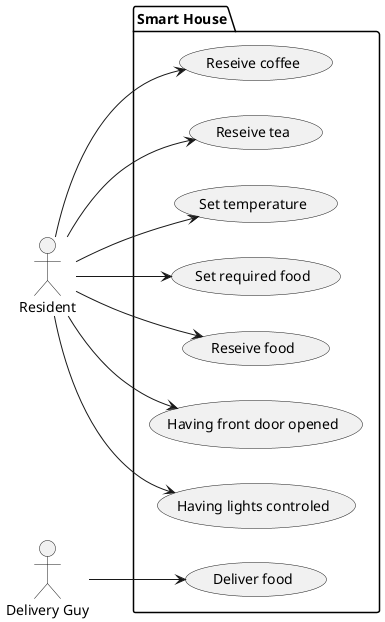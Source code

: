 @startuml use-case

left to right direction

actor Resident as r

package "Smart House" as h {
    usecase "Reseive coffee" as uc1
    usecase "Reseive tea" as uc2
    usecase "Set temperature" as uc3
    usecase "Set required food" as uc4
    usecase "Reseive food" as uc5
    usecase "Having front door opened" as uc6
    usecase "Having lights controled" as uc7
    usecase "Deliver food" as uc8
}

r --> uc1
r --> uc2
r --> uc3
r --> uc4
r --> uc5
r --> uc6
r --> uc7

actor "Delivery Guy" as d

d --> uc8

@enduml
